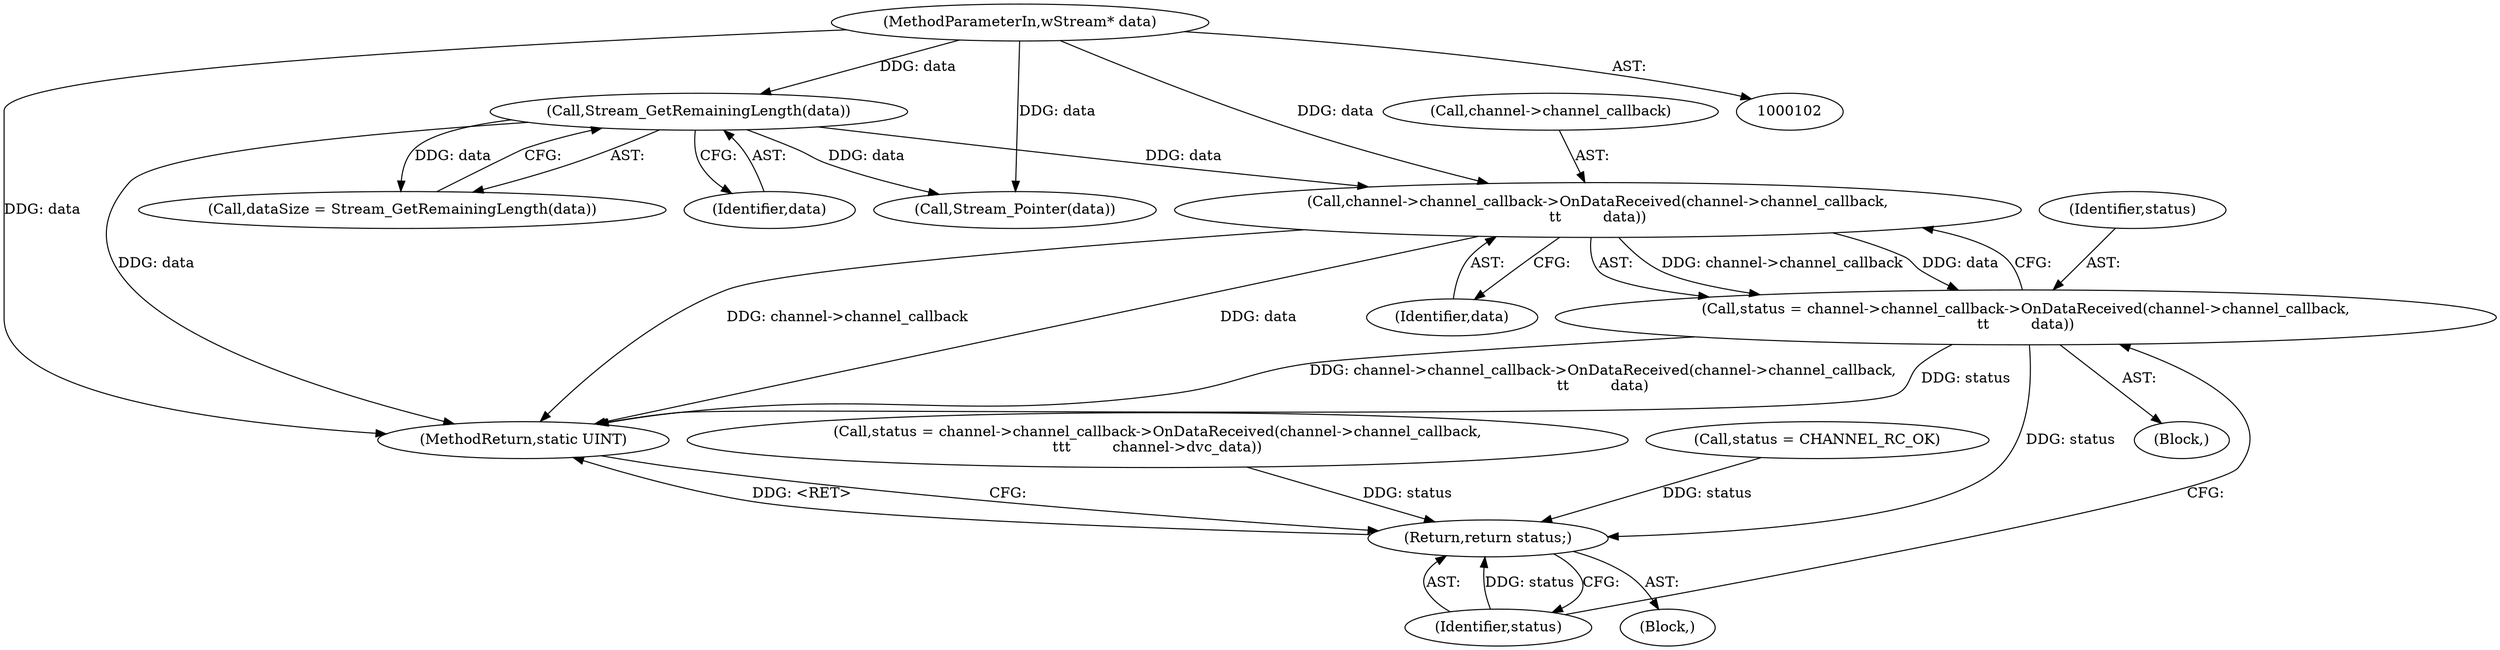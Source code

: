 digraph "0_FreeRDP_baee520e3dd9be6511c45a14c5f5e77784de1471_6@API" {
"1000223" [label="(Call,channel->channel_callback->OnDataReceived(channel->channel_callback,\n\t\t         data))"];
"1000116" [label="(Call,Stream_GetRemainingLength(data))"];
"1000106" [label="(MethodParameterIn,wStream* data)"];
"1000221" [label="(Call,status = channel->channel_callback->OnDataReceived(channel->channel_callback,\n\t\t         data))"];
"1000228" [label="(Return,return status;)"];
"1000106" [label="(MethodParameterIn,wStream* data)"];
"1000220" [label="(Block,)"];
"1000201" [label="(Call,status = channel->channel_callback->OnDataReceived(channel->channel_callback,\n\t\t\t         channel->dvc_data))"];
"1000228" [label="(Return,return status;)"];
"1000114" [label="(Call,dataSize = Stream_GetRemainingLength(data))"];
"1000230" [label="(MethodReturn,static UINT)"];
"1000223" [label="(Call,channel->channel_callback->OnDataReceived(channel->channel_callback,\n\t\t         data))"];
"1000229" [label="(Identifier,status)"];
"1000179" [label="(Call,Stream_Pointer(data))"];
"1000107" [label="(Block,)"];
"1000116" [label="(Call,Stream_GetRemainingLength(data))"];
"1000117" [label="(Identifier,data)"];
"1000224" [label="(Call,channel->channel_callback)"];
"1000221" [label="(Call,status = channel->channel_callback->OnDataReceived(channel->channel_callback,\n\t\t         data))"];
"1000227" [label="(Identifier,data)"];
"1000222" [label="(Identifier,status)"];
"1000109" [label="(Call,status = CHANNEL_RC_OK)"];
"1000223" -> "1000221"  [label="AST: "];
"1000223" -> "1000227"  [label="CFG: "];
"1000224" -> "1000223"  [label="AST: "];
"1000227" -> "1000223"  [label="AST: "];
"1000221" -> "1000223"  [label="CFG: "];
"1000223" -> "1000230"  [label="DDG: data"];
"1000223" -> "1000230"  [label="DDG: channel->channel_callback"];
"1000223" -> "1000221"  [label="DDG: channel->channel_callback"];
"1000223" -> "1000221"  [label="DDG: data"];
"1000116" -> "1000223"  [label="DDG: data"];
"1000106" -> "1000223"  [label="DDG: data"];
"1000116" -> "1000114"  [label="AST: "];
"1000116" -> "1000117"  [label="CFG: "];
"1000117" -> "1000116"  [label="AST: "];
"1000114" -> "1000116"  [label="CFG: "];
"1000116" -> "1000230"  [label="DDG: data"];
"1000116" -> "1000114"  [label="DDG: data"];
"1000106" -> "1000116"  [label="DDG: data"];
"1000116" -> "1000179"  [label="DDG: data"];
"1000106" -> "1000102"  [label="AST: "];
"1000106" -> "1000230"  [label="DDG: data"];
"1000106" -> "1000179"  [label="DDG: data"];
"1000221" -> "1000220"  [label="AST: "];
"1000222" -> "1000221"  [label="AST: "];
"1000229" -> "1000221"  [label="CFG: "];
"1000221" -> "1000230"  [label="DDG: channel->channel_callback->OnDataReceived(channel->channel_callback,\n\t\t         data)"];
"1000221" -> "1000230"  [label="DDG: status"];
"1000221" -> "1000228"  [label="DDG: status"];
"1000228" -> "1000107"  [label="AST: "];
"1000228" -> "1000229"  [label="CFG: "];
"1000229" -> "1000228"  [label="AST: "];
"1000230" -> "1000228"  [label="CFG: "];
"1000228" -> "1000230"  [label="DDG: <RET>"];
"1000229" -> "1000228"  [label="DDG: status"];
"1000109" -> "1000228"  [label="DDG: status"];
"1000201" -> "1000228"  [label="DDG: status"];
}
